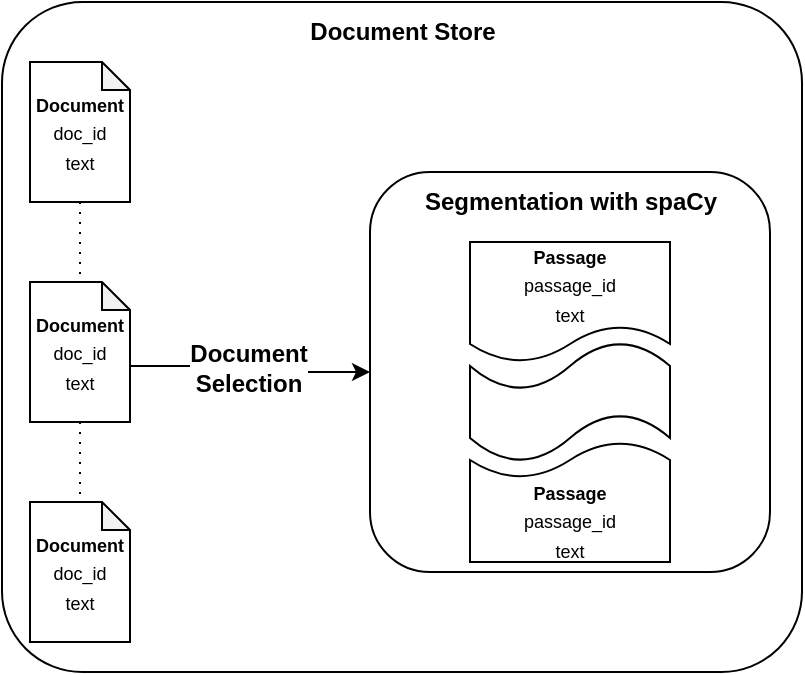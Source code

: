 <mxfile version="26.0.7">
  <diagram name="Seite-1" id="f9isTLTlg9QGUPJcAQNZ">
    <mxGraphModel dx="724" dy="539" grid="1" gridSize="10" guides="1" tooltips="1" connect="1" arrows="1" fold="1" page="1" pageScale="1" pageWidth="827" pageHeight="1169" math="0" shadow="0">
      <root>
        <mxCell id="0" />
        <mxCell id="1" parent="0" />
        <mxCell id="xPgpUJQjfAP0B6gKhaKD-22" value="" style="rounded=1;whiteSpace=wrap;html=1;arcSize=12;" parent="1" vertex="1">
          <mxGeometry x="161" y="410" width="400" height="335" as="geometry" />
        </mxCell>
        <mxCell id="xPgpUJQjfAP0B6gKhaKD-28" value="&lt;b&gt;Document Store&lt;/b&gt;" style="text;html=1;align=center;verticalAlign=middle;resizable=0;points=[];autosize=1;strokeColor=none;fillColor=none;" parent="1" vertex="1">
          <mxGeometry x="301" y="410" width="120" height="30" as="geometry" />
        </mxCell>
        <mxCell id="xPgpUJQjfAP0B6gKhaKD-39" style="edgeStyle=orthogonalEdgeStyle;rounded=0;orthogonalLoop=1;jettySize=auto;html=1;exitX=0;exitY=0;exitDx=50;exitDy=42;exitPerimeter=0;entryX=0;entryY=0.5;entryDx=0;entryDy=0;" parent="1" source="xPgpUJQjfAP0B6gKhaKD-31" target="xPgpUJQjfAP0B6gKhaKD-37" edge="1">
          <mxGeometry relative="1" as="geometry" />
        </mxCell>
        <mxCell id="xPgpUJQjfAP0B6gKhaKD-40" value="&lt;b&gt;&lt;font style=&quot;font-size: 12px;&quot;&gt;Document&lt;/font&gt;&lt;/b&gt;&lt;div&gt;&lt;b&gt;&lt;font style=&quot;font-size: 12px;&quot;&gt;Selection&lt;/font&gt;&lt;/b&gt;&lt;/div&gt;" style="edgeLabel;html=1;align=center;verticalAlign=middle;resizable=0;points=[];" parent="xPgpUJQjfAP0B6gKhaKD-39" vertex="1" connectable="0">
          <mxGeometry x="-0.043" y="-1" relative="1" as="geometry">
            <mxPoint as="offset" />
          </mxGeometry>
        </mxCell>
        <mxCell id="dVRtIgV20QAq5jCuiiiE-3" style="edgeStyle=orthogonalEdgeStyle;rounded=0;orthogonalLoop=1;jettySize=auto;html=1;exitX=0.5;exitY=1;exitDx=0;exitDy=0;exitPerimeter=0;dashed=1;dashPattern=1 4;endArrow=none;startFill=0;" edge="1" parent="1" source="xPgpUJQjfAP0B6gKhaKD-30" target="xPgpUJQjfAP0B6gKhaKD-31">
          <mxGeometry relative="1" as="geometry" />
        </mxCell>
        <mxCell id="xPgpUJQjfAP0B6gKhaKD-30" value="&lt;b&gt;&lt;font style=&quot;font-size: 9px;&quot;&gt;Document&lt;/font&gt;&lt;/b&gt;&lt;div&gt;&lt;font style=&quot;font-size: 9px;&quot;&gt;doc_id&lt;/font&gt;&lt;/div&gt;&lt;div&gt;&lt;font style=&quot;font-size: 9px;&quot;&gt;text&lt;/font&gt;&lt;/div&gt;" style="shape=note;whiteSpace=wrap;html=1;backgroundOutline=1;darkOpacity=0.05;size=14;" parent="1" vertex="1">
          <mxGeometry x="175" y="440" width="50" height="70" as="geometry" />
        </mxCell>
        <mxCell id="xPgpUJQjfAP0B6gKhaKD-31" value="&lt;b&gt;&lt;font style=&quot;font-size: 9px;&quot;&gt;Document&lt;/font&gt;&lt;/b&gt;&lt;div&gt;&lt;font style=&quot;font-size: 9px;&quot;&gt;doc_id&lt;/font&gt;&lt;/div&gt;&lt;div&gt;&lt;font style=&quot;font-size: 9px;&quot;&gt;text&lt;/font&gt;&lt;/div&gt;" style="shape=note;whiteSpace=wrap;html=1;backgroundOutline=1;darkOpacity=0.05;size=14;" parent="1" vertex="1">
          <mxGeometry x="175" y="550" width="50" height="70" as="geometry" />
        </mxCell>
        <mxCell id="xPgpUJQjfAP0B6gKhaKD-37" value="" style="rounded=1;whiteSpace=wrap;html=1;" parent="1" vertex="1">
          <mxGeometry x="345" y="495" width="200" height="200" as="geometry" />
        </mxCell>
        <mxCell id="xPgpUJQjfAP0B6gKhaKD-41" value="&lt;b&gt;Segmentation with spaCy&lt;/b&gt;" style="text;html=1;align=center;verticalAlign=middle;resizable=0;points=[];autosize=1;strokeColor=none;fillColor=none;" parent="1" vertex="1">
          <mxGeometry x="360" y="495" width="170" height="30" as="geometry" />
        </mxCell>
        <mxCell id="xPgpUJQjfAP0B6gKhaKD-42" value="&lt;b&gt;&lt;font style=&quot;font-size: 9px;&quot;&gt;Document&lt;/font&gt;&lt;/b&gt;&lt;div&gt;&lt;font style=&quot;font-size: 9px;&quot;&gt;doc_id&lt;/font&gt;&lt;/div&gt;&lt;div&gt;&lt;font style=&quot;font-size: 9px;&quot;&gt;text&lt;/font&gt;&lt;/div&gt;" style="shape=note;whiteSpace=wrap;html=1;backgroundOutline=1;darkOpacity=0.05;size=14;" parent="1" vertex="1">
          <mxGeometry x="175" y="660" width="50" height="70" as="geometry" />
        </mxCell>
        <mxCell id="xPgpUJQjfAP0B6gKhaKD-43" value="&lt;font style=&quot;font-size: 9px;&quot;&gt;&lt;b&gt;Passage&lt;/b&gt;&lt;/font&gt;&lt;div&gt;&lt;font style=&quot;font-size: 9px;&quot;&gt;passage_id&lt;/font&gt;&lt;/div&gt;&lt;div&gt;&lt;font style=&quot;font-size: 9px;&quot;&gt;text&lt;/font&gt;&lt;/div&gt;" style="shape=document;whiteSpace=wrap;html=1;boundedLbl=1;" parent="1" vertex="1">
          <mxGeometry x="395" y="530" width="100" height="60" as="geometry" />
        </mxCell>
        <mxCell id="xPgpUJQjfAP0B6gKhaKD-44" value="" style="shape=tape;whiteSpace=wrap;html=1;" parent="1" vertex="1">
          <mxGeometry x="395" y="580" width="100" height="60" as="geometry" />
        </mxCell>
        <mxCell id="xPgpUJQjfAP0B6gKhaKD-45" value="&lt;font style=&quot;font-size: 9px;&quot;&gt;&lt;b style=&quot;&quot;&gt;Passage&lt;/b&gt;&lt;/font&gt;&lt;div&gt;&lt;font style=&quot;font-size: 9px;&quot;&gt;passage_id&lt;/font&gt;&lt;/div&gt;&lt;div&gt;&lt;font style=&quot;font-size: 9px;&quot;&gt;text&lt;/font&gt;&lt;/div&gt;" style="shape=document;whiteSpace=wrap;html=1;boundedLbl=1;direction=west;" parent="1" vertex="1">
          <mxGeometry x="395" y="630" width="100" height="60" as="geometry" />
        </mxCell>
        <mxCell id="dVRtIgV20QAq5jCuiiiE-4" style="edgeStyle=orthogonalEdgeStyle;rounded=0;orthogonalLoop=1;jettySize=auto;html=1;exitX=0.5;exitY=1;exitDx=0;exitDy=0;exitPerimeter=0;entryX=0.5;entryY=0;entryDx=0;entryDy=0;entryPerimeter=0;dashed=1;dashPattern=1 4;endArrow=none;startFill=0;" edge="1" parent="1" source="xPgpUJQjfAP0B6gKhaKD-31" target="xPgpUJQjfAP0B6gKhaKD-42">
          <mxGeometry relative="1" as="geometry" />
        </mxCell>
      </root>
    </mxGraphModel>
  </diagram>
</mxfile>
